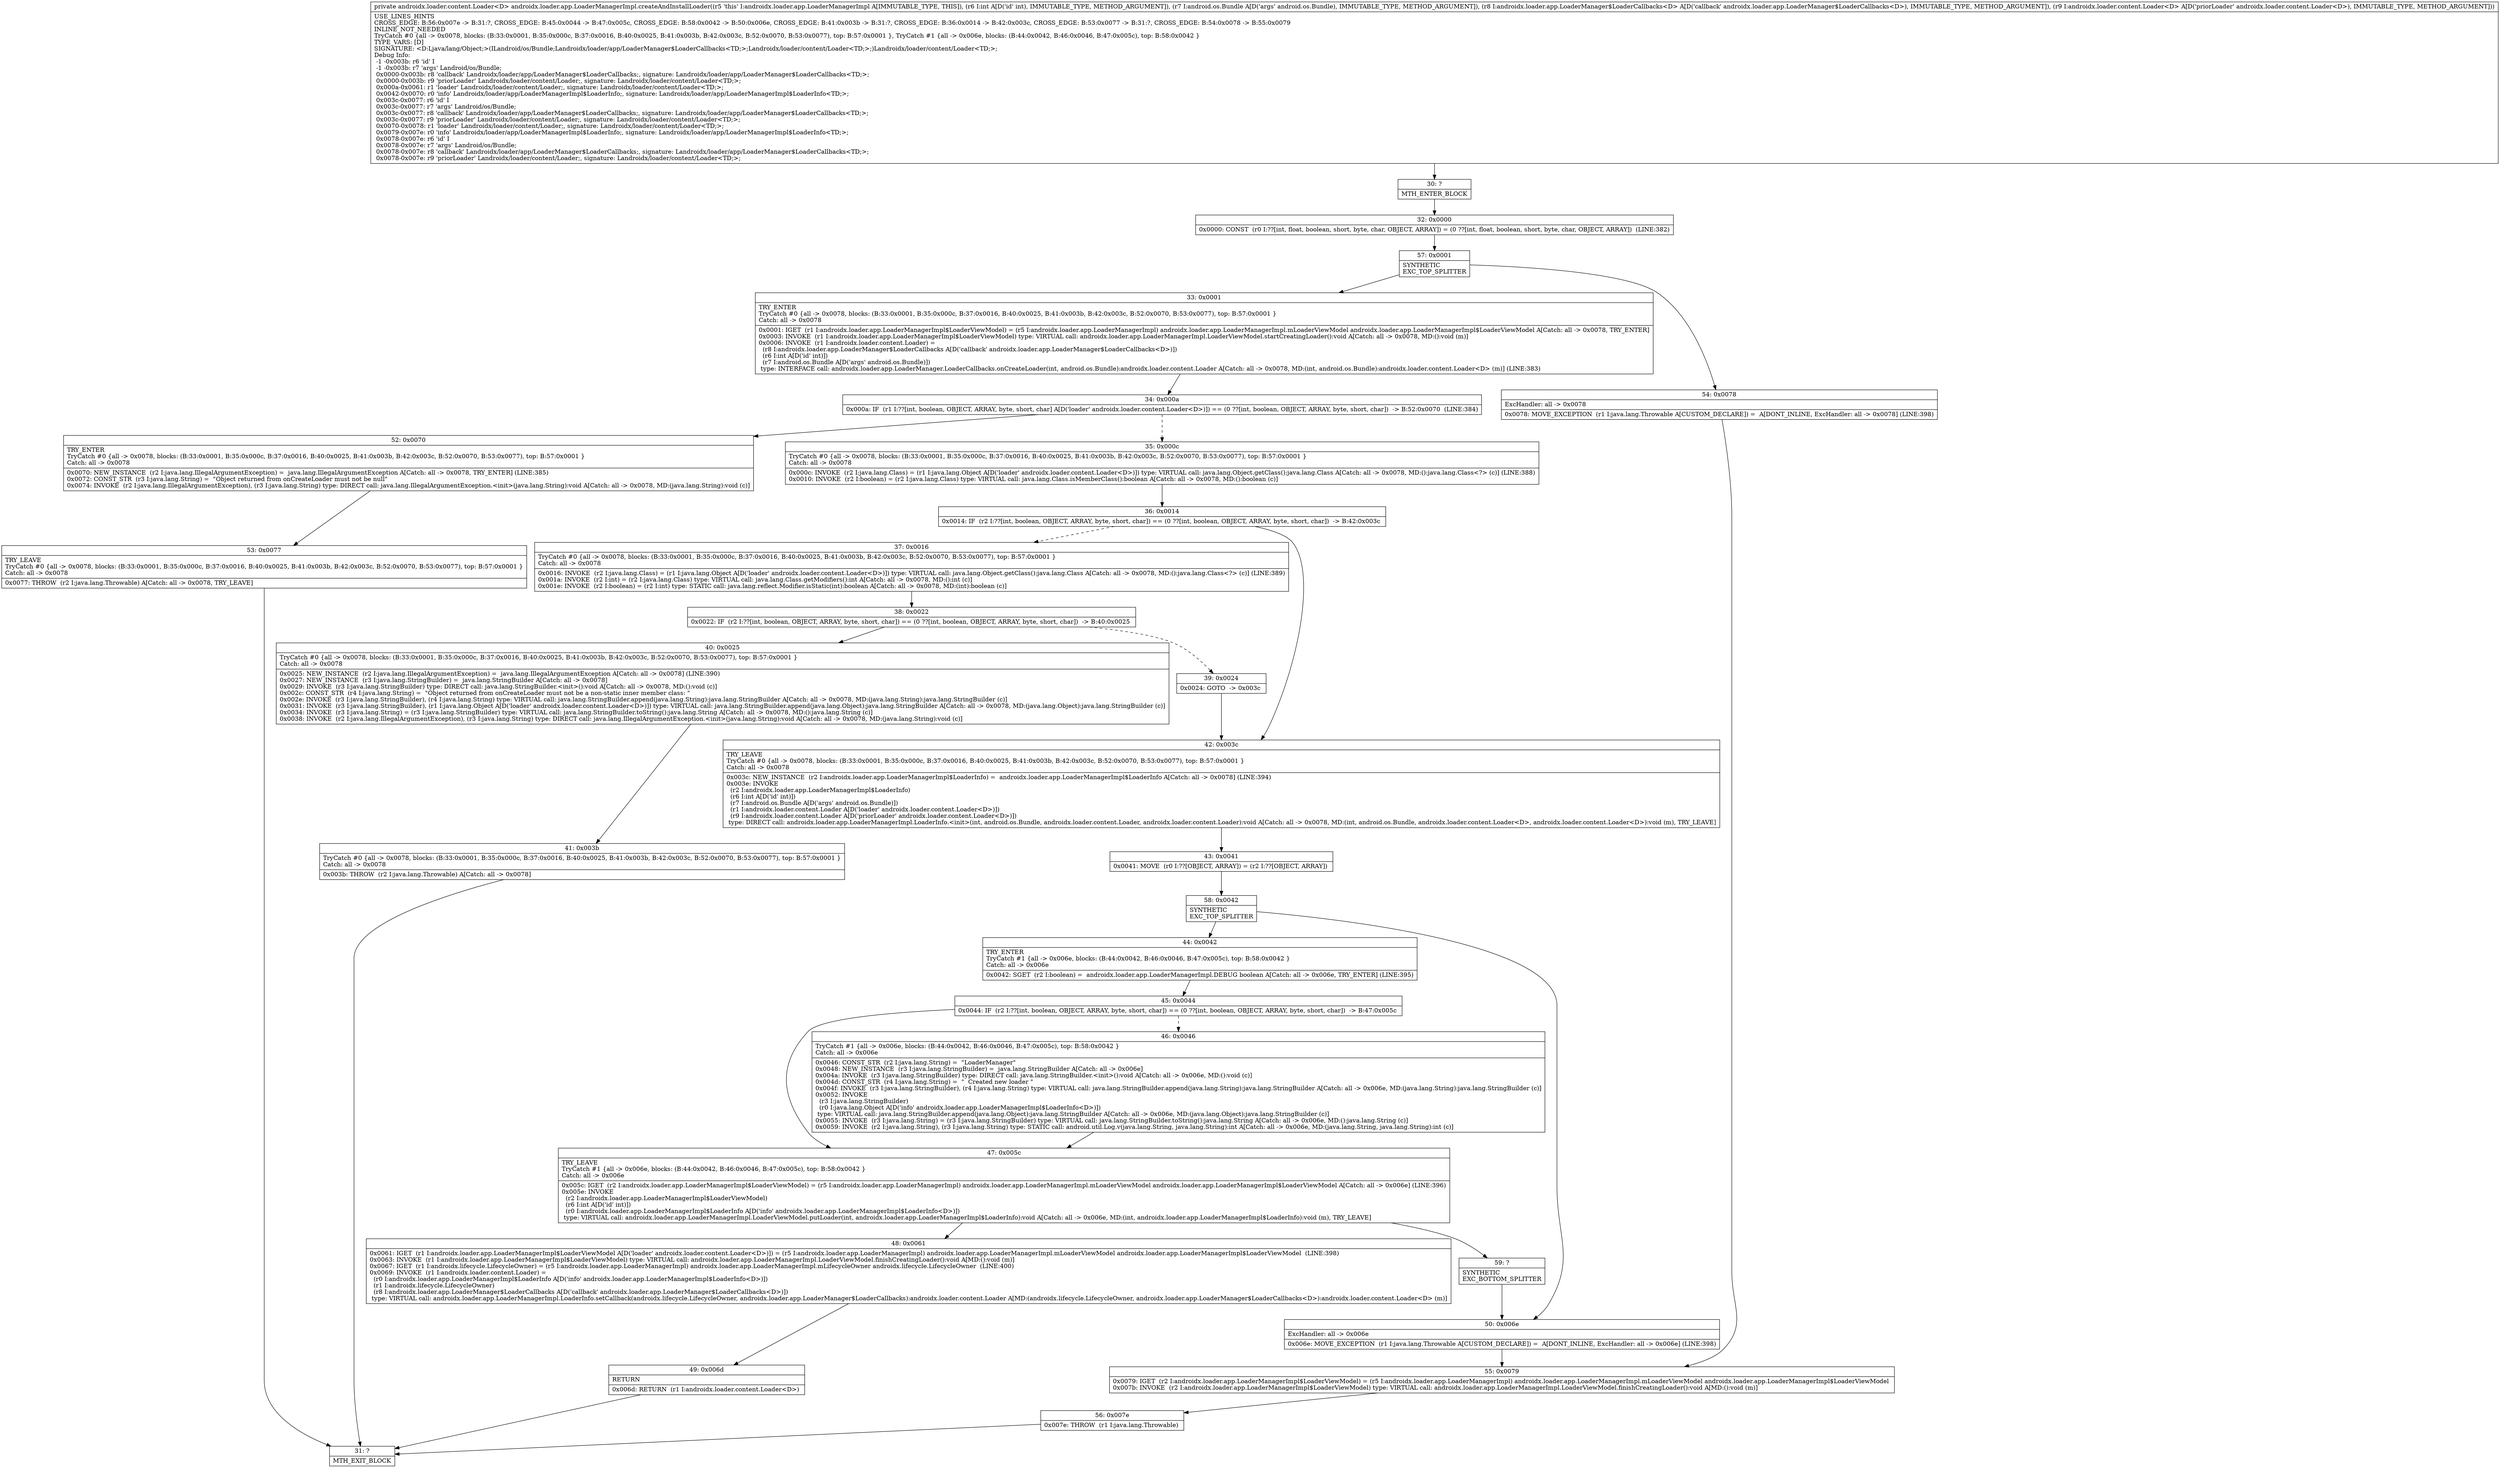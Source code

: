 digraph "CFG forandroidx.loader.app.LoaderManagerImpl.createAndInstallLoader(ILandroid\/os\/Bundle;Landroidx\/loader\/app\/LoaderManager$LoaderCallbacks;Landroidx\/loader\/content\/Loader;)Landroidx\/loader\/content\/Loader;" {
Node_30 [shape=record,label="{30\:\ ?|MTH_ENTER_BLOCK\l}"];
Node_32 [shape=record,label="{32\:\ 0x0000|0x0000: CONST  (r0 I:??[int, float, boolean, short, byte, char, OBJECT, ARRAY]) = (0 ??[int, float, boolean, short, byte, char, OBJECT, ARRAY])  (LINE:382)\l}"];
Node_57 [shape=record,label="{57\:\ 0x0001|SYNTHETIC\lEXC_TOP_SPLITTER\l}"];
Node_33 [shape=record,label="{33\:\ 0x0001|TRY_ENTER\lTryCatch #0 \{all \-\> 0x0078, blocks: (B:33:0x0001, B:35:0x000c, B:37:0x0016, B:40:0x0025, B:41:0x003b, B:42:0x003c, B:52:0x0070, B:53:0x0077), top: B:57:0x0001 \}\lCatch: all \-\> 0x0078\l|0x0001: IGET  (r1 I:androidx.loader.app.LoaderManagerImpl$LoaderViewModel) = (r5 I:androidx.loader.app.LoaderManagerImpl) androidx.loader.app.LoaderManagerImpl.mLoaderViewModel androidx.loader.app.LoaderManagerImpl$LoaderViewModel A[Catch: all \-\> 0x0078, TRY_ENTER]\l0x0003: INVOKE  (r1 I:androidx.loader.app.LoaderManagerImpl$LoaderViewModel) type: VIRTUAL call: androidx.loader.app.LoaderManagerImpl.LoaderViewModel.startCreatingLoader():void A[Catch: all \-\> 0x0078, MD:():void (m)]\l0x0006: INVOKE  (r1 I:androidx.loader.content.Loader) = \l  (r8 I:androidx.loader.app.LoaderManager$LoaderCallbacks A[D('callback' androidx.loader.app.LoaderManager$LoaderCallbacks\<D\>)])\l  (r6 I:int A[D('id' int)])\l  (r7 I:android.os.Bundle A[D('args' android.os.Bundle)])\l type: INTERFACE call: androidx.loader.app.LoaderManager.LoaderCallbacks.onCreateLoader(int, android.os.Bundle):androidx.loader.content.Loader A[Catch: all \-\> 0x0078, MD:(int, android.os.Bundle):androidx.loader.content.Loader\<D\> (m)] (LINE:383)\l}"];
Node_34 [shape=record,label="{34\:\ 0x000a|0x000a: IF  (r1 I:??[int, boolean, OBJECT, ARRAY, byte, short, char] A[D('loader' androidx.loader.content.Loader\<D\>)]) == (0 ??[int, boolean, OBJECT, ARRAY, byte, short, char])  \-\> B:52:0x0070  (LINE:384)\l}"];
Node_35 [shape=record,label="{35\:\ 0x000c|TryCatch #0 \{all \-\> 0x0078, blocks: (B:33:0x0001, B:35:0x000c, B:37:0x0016, B:40:0x0025, B:41:0x003b, B:42:0x003c, B:52:0x0070, B:53:0x0077), top: B:57:0x0001 \}\lCatch: all \-\> 0x0078\l|0x000c: INVOKE  (r2 I:java.lang.Class) = (r1 I:java.lang.Object A[D('loader' androidx.loader.content.Loader\<D\>)]) type: VIRTUAL call: java.lang.Object.getClass():java.lang.Class A[Catch: all \-\> 0x0078, MD:():java.lang.Class\<?\> (c)] (LINE:388)\l0x0010: INVOKE  (r2 I:boolean) = (r2 I:java.lang.Class) type: VIRTUAL call: java.lang.Class.isMemberClass():boolean A[Catch: all \-\> 0x0078, MD:():boolean (c)]\l}"];
Node_36 [shape=record,label="{36\:\ 0x0014|0x0014: IF  (r2 I:??[int, boolean, OBJECT, ARRAY, byte, short, char]) == (0 ??[int, boolean, OBJECT, ARRAY, byte, short, char])  \-\> B:42:0x003c \l}"];
Node_37 [shape=record,label="{37\:\ 0x0016|TryCatch #0 \{all \-\> 0x0078, blocks: (B:33:0x0001, B:35:0x000c, B:37:0x0016, B:40:0x0025, B:41:0x003b, B:42:0x003c, B:52:0x0070, B:53:0x0077), top: B:57:0x0001 \}\lCatch: all \-\> 0x0078\l|0x0016: INVOKE  (r2 I:java.lang.Class) = (r1 I:java.lang.Object A[D('loader' androidx.loader.content.Loader\<D\>)]) type: VIRTUAL call: java.lang.Object.getClass():java.lang.Class A[Catch: all \-\> 0x0078, MD:():java.lang.Class\<?\> (c)] (LINE:389)\l0x001a: INVOKE  (r2 I:int) = (r2 I:java.lang.Class) type: VIRTUAL call: java.lang.Class.getModifiers():int A[Catch: all \-\> 0x0078, MD:():int (c)]\l0x001e: INVOKE  (r2 I:boolean) = (r2 I:int) type: STATIC call: java.lang.reflect.Modifier.isStatic(int):boolean A[Catch: all \-\> 0x0078, MD:(int):boolean (c)]\l}"];
Node_38 [shape=record,label="{38\:\ 0x0022|0x0022: IF  (r2 I:??[int, boolean, OBJECT, ARRAY, byte, short, char]) == (0 ??[int, boolean, OBJECT, ARRAY, byte, short, char])  \-\> B:40:0x0025 \l}"];
Node_39 [shape=record,label="{39\:\ 0x0024|0x0024: GOTO  \-\> 0x003c \l}"];
Node_40 [shape=record,label="{40\:\ 0x0025|TryCatch #0 \{all \-\> 0x0078, blocks: (B:33:0x0001, B:35:0x000c, B:37:0x0016, B:40:0x0025, B:41:0x003b, B:42:0x003c, B:52:0x0070, B:53:0x0077), top: B:57:0x0001 \}\lCatch: all \-\> 0x0078\l|0x0025: NEW_INSTANCE  (r2 I:java.lang.IllegalArgumentException) =  java.lang.IllegalArgumentException A[Catch: all \-\> 0x0078] (LINE:390)\l0x0027: NEW_INSTANCE  (r3 I:java.lang.StringBuilder) =  java.lang.StringBuilder A[Catch: all \-\> 0x0078]\l0x0029: INVOKE  (r3 I:java.lang.StringBuilder) type: DIRECT call: java.lang.StringBuilder.\<init\>():void A[Catch: all \-\> 0x0078, MD:():void (c)]\l0x002c: CONST_STR  (r4 I:java.lang.String) =  \"Object returned from onCreateLoader must not be a non\-static inner member class: \" \l0x002e: INVOKE  (r3 I:java.lang.StringBuilder), (r4 I:java.lang.String) type: VIRTUAL call: java.lang.StringBuilder.append(java.lang.String):java.lang.StringBuilder A[Catch: all \-\> 0x0078, MD:(java.lang.String):java.lang.StringBuilder (c)]\l0x0031: INVOKE  (r3 I:java.lang.StringBuilder), (r1 I:java.lang.Object A[D('loader' androidx.loader.content.Loader\<D\>)]) type: VIRTUAL call: java.lang.StringBuilder.append(java.lang.Object):java.lang.StringBuilder A[Catch: all \-\> 0x0078, MD:(java.lang.Object):java.lang.StringBuilder (c)]\l0x0034: INVOKE  (r3 I:java.lang.String) = (r3 I:java.lang.StringBuilder) type: VIRTUAL call: java.lang.StringBuilder.toString():java.lang.String A[Catch: all \-\> 0x0078, MD:():java.lang.String (c)]\l0x0038: INVOKE  (r2 I:java.lang.IllegalArgumentException), (r3 I:java.lang.String) type: DIRECT call: java.lang.IllegalArgumentException.\<init\>(java.lang.String):void A[Catch: all \-\> 0x0078, MD:(java.lang.String):void (c)]\l}"];
Node_41 [shape=record,label="{41\:\ 0x003b|TryCatch #0 \{all \-\> 0x0078, blocks: (B:33:0x0001, B:35:0x000c, B:37:0x0016, B:40:0x0025, B:41:0x003b, B:42:0x003c, B:52:0x0070, B:53:0x0077), top: B:57:0x0001 \}\lCatch: all \-\> 0x0078\l|0x003b: THROW  (r2 I:java.lang.Throwable) A[Catch: all \-\> 0x0078]\l}"];
Node_31 [shape=record,label="{31\:\ ?|MTH_EXIT_BLOCK\l}"];
Node_42 [shape=record,label="{42\:\ 0x003c|TRY_LEAVE\lTryCatch #0 \{all \-\> 0x0078, blocks: (B:33:0x0001, B:35:0x000c, B:37:0x0016, B:40:0x0025, B:41:0x003b, B:42:0x003c, B:52:0x0070, B:53:0x0077), top: B:57:0x0001 \}\lCatch: all \-\> 0x0078\l|0x003c: NEW_INSTANCE  (r2 I:androidx.loader.app.LoaderManagerImpl$LoaderInfo) =  androidx.loader.app.LoaderManagerImpl$LoaderInfo A[Catch: all \-\> 0x0078] (LINE:394)\l0x003e: INVOKE  \l  (r2 I:androidx.loader.app.LoaderManagerImpl$LoaderInfo)\l  (r6 I:int A[D('id' int)])\l  (r7 I:android.os.Bundle A[D('args' android.os.Bundle)])\l  (r1 I:androidx.loader.content.Loader A[D('loader' androidx.loader.content.Loader\<D\>)])\l  (r9 I:androidx.loader.content.Loader A[D('priorLoader' androidx.loader.content.Loader\<D\>)])\l type: DIRECT call: androidx.loader.app.LoaderManagerImpl.LoaderInfo.\<init\>(int, android.os.Bundle, androidx.loader.content.Loader, androidx.loader.content.Loader):void A[Catch: all \-\> 0x0078, MD:(int, android.os.Bundle, androidx.loader.content.Loader\<D\>, androidx.loader.content.Loader\<D\>):void (m), TRY_LEAVE]\l}"];
Node_43 [shape=record,label="{43\:\ 0x0041|0x0041: MOVE  (r0 I:??[OBJECT, ARRAY]) = (r2 I:??[OBJECT, ARRAY]) \l}"];
Node_58 [shape=record,label="{58\:\ 0x0042|SYNTHETIC\lEXC_TOP_SPLITTER\l}"];
Node_44 [shape=record,label="{44\:\ 0x0042|TRY_ENTER\lTryCatch #1 \{all \-\> 0x006e, blocks: (B:44:0x0042, B:46:0x0046, B:47:0x005c), top: B:58:0x0042 \}\lCatch: all \-\> 0x006e\l|0x0042: SGET  (r2 I:boolean) =  androidx.loader.app.LoaderManagerImpl.DEBUG boolean A[Catch: all \-\> 0x006e, TRY_ENTER] (LINE:395)\l}"];
Node_45 [shape=record,label="{45\:\ 0x0044|0x0044: IF  (r2 I:??[int, boolean, OBJECT, ARRAY, byte, short, char]) == (0 ??[int, boolean, OBJECT, ARRAY, byte, short, char])  \-\> B:47:0x005c \l}"];
Node_46 [shape=record,label="{46\:\ 0x0046|TryCatch #1 \{all \-\> 0x006e, blocks: (B:44:0x0042, B:46:0x0046, B:47:0x005c), top: B:58:0x0042 \}\lCatch: all \-\> 0x006e\l|0x0046: CONST_STR  (r2 I:java.lang.String) =  \"LoaderManager\" \l0x0048: NEW_INSTANCE  (r3 I:java.lang.StringBuilder) =  java.lang.StringBuilder A[Catch: all \-\> 0x006e]\l0x004a: INVOKE  (r3 I:java.lang.StringBuilder) type: DIRECT call: java.lang.StringBuilder.\<init\>():void A[Catch: all \-\> 0x006e, MD:():void (c)]\l0x004d: CONST_STR  (r4 I:java.lang.String) =  \"  Created new loader \" \l0x004f: INVOKE  (r3 I:java.lang.StringBuilder), (r4 I:java.lang.String) type: VIRTUAL call: java.lang.StringBuilder.append(java.lang.String):java.lang.StringBuilder A[Catch: all \-\> 0x006e, MD:(java.lang.String):java.lang.StringBuilder (c)]\l0x0052: INVOKE  \l  (r3 I:java.lang.StringBuilder)\l  (r0 I:java.lang.Object A[D('info' androidx.loader.app.LoaderManagerImpl$LoaderInfo\<D\>)])\l type: VIRTUAL call: java.lang.StringBuilder.append(java.lang.Object):java.lang.StringBuilder A[Catch: all \-\> 0x006e, MD:(java.lang.Object):java.lang.StringBuilder (c)]\l0x0055: INVOKE  (r3 I:java.lang.String) = (r3 I:java.lang.StringBuilder) type: VIRTUAL call: java.lang.StringBuilder.toString():java.lang.String A[Catch: all \-\> 0x006e, MD:():java.lang.String (c)]\l0x0059: INVOKE  (r2 I:java.lang.String), (r3 I:java.lang.String) type: STATIC call: android.util.Log.v(java.lang.String, java.lang.String):int A[Catch: all \-\> 0x006e, MD:(java.lang.String, java.lang.String):int (c)]\l}"];
Node_47 [shape=record,label="{47\:\ 0x005c|TRY_LEAVE\lTryCatch #1 \{all \-\> 0x006e, blocks: (B:44:0x0042, B:46:0x0046, B:47:0x005c), top: B:58:0x0042 \}\lCatch: all \-\> 0x006e\l|0x005c: IGET  (r2 I:androidx.loader.app.LoaderManagerImpl$LoaderViewModel) = (r5 I:androidx.loader.app.LoaderManagerImpl) androidx.loader.app.LoaderManagerImpl.mLoaderViewModel androidx.loader.app.LoaderManagerImpl$LoaderViewModel A[Catch: all \-\> 0x006e] (LINE:396)\l0x005e: INVOKE  \l  (r2 I:androidx.loader.app.LoaderManagerImpl$LoaderViewModel)\l  (r6 I:int A[D('id' int)])\l  (r0 I:androidx.loader.app.LoaderManagerImpl$LoaderInfo A[D('info' androidx.loader.app.LoaderManagerImpl$LoaderInfo\<D\>)])\l type: VIRTUAL call: androidx.loader.app.LoaderManagerImpl.LoaderViewModel.putLoader(int, androidx.loader.app.LoaderManagerImpl$LoaderInfo):void A[Catch: all \-\> 0x006e, MD:(int, androidx.loader.app.LoaderManagerImpl$LoaderInfo):void (m), TRY_LEAVE]\l}"];
Node_48 [shape=record,label="{48\:\ 0x0061|0x0061: IGET  (r1 I:androidx.loader.app.LoaderManagerImpl$LoaderViewModel A[D('loader' androidx.loader.content.Loader\<D\>)]) = (r5 I:androidx.loader.app.LoaderManagerImpl) androidx.loader.app.LoaderManagerImpl.mLoaderViewModel androidx.loader.app.LoaderManagerImpl$LoaderViewModel  (LINE:398)\l0x0063: INVOKE  (r1 I:androidx.loader.app.LoaderManagerImpl$LoaderViewModel) type: VIRTUAL call: androidx.loader.app.LoaderManagerImpl.LoaderViewModel.finishCreatingLoader():void A[MD:():void (m)]\l0x0067: IGET  (r1 I:androidx.lifecycle.LifecycleOwner) = (r5 I:androidx.loader.app.LoaderManagerImpl) androidx.loader.app.LoaderManagerImpl.mLifecycleOwner androidx.lifecycle.LifecycleOwner  (LINE:400)\l0x0069: INVOKE  (r1 I:androidx.loader.content.Loader) = \l  (r0 I:androidx.loader.app.LoaderManagerImpl$LoaderInfo A[D('info' androidx.loader.app.LoaderManagerImpl$LoaderInfo\<D\>)])\l  (r1 I:androidx.lifecycle.LifecycleOwner)\l  (r8 I:androidx.loader.app.LoaderManager$LoaderCallbacks A[D('callback' androidx.loader.app.LoaderManager$LoaderCallbacks\<D\>)])\l type: VIRTUAL call: androidx.loader.app.LoaderManagerImpl.LoaderInfo.setCallback(androidx.lifecycle.LifecycleOwner, androidx.loader.app.LoaderManager$LoaderCallbacks):androidx.loader.content.Loader A[MD:(androidx.lifecycle.LifecycleOwner, androidx.loader.app.LoaderManager$LoaderCallbacks\<D\>):androidx.loader.content.Loader\<D\> (m)]\l}"];
Node_49 [shape=record,label="{49\:\ 0x006d|RETURN\l|0x006d: RETURN  (r1 I:androidx.loader.content.Loader\<D\>) \l}"];
Node_59 [shape=record,label="{59\:\ ?|SYNTHETIC\lEXC_BOTTOM_SPLITTER\l}"];
Node_50 [shape=record,label="{50\:\ 0x006e|ExcHandler: all \-\> 0x006e\l|0x006e: MOVE_EXCEPTION  (r1 I:java.lang.Throwable A[CUSTOM_DECLARE]) =  A[DONT_INLINE, ExcHandler: all \-\> 0x006e] (LINE:398)\l}"];
Node_55 [shape=record,label="{55\:\ 0x0079|0x0079: IGET  (r2 I:androidx.loader.app.LoaderManagerImpl$LoaderViewModel) = (r5 I:androidx.loader.app.LoaderManagerImpl) androidx.loader.app.LoaderManagerImpl.mLoaderViewModel androidx.loader.app.LoaderManagerImpl$LoaderViewModel \l0x007b: INVOKE  (r2 I:androidx.loader.app.LoaderManagerImpl$LoaderViewModel) type: VIRTUAL call: androidx.loader.app.LoaderManagerImpl.LoaderViewModel.finishCreatingLoader():void A[MD:():void (m)]\l}"];
Node_56 [shape=record,label="{56\:\ 0x007e|0x007e: THROW  (r1 I:java.lang.Throwable) \l}"];
Node_52 [shape=record,label="{52\:\ 0x0070|TRY_ENTER\lTryCatch #0 \{all \-\> 0x0078, blocks: (B:33:0x0001, B:35:0x000c, B:37:0x0016, B:40:0x0025, B:41:0x003b, B:42:0x003c, B:52:0x0070, B:53:0x0077), top: B:57:0x0001 \}\lCatch: all \-\> 0x0078\l|0x0070: NEW_INSTANCE  (r2 I:java.lang.IllegalArgumentException) =  java.lang.IllegalArgumentException A[Catch: all \-\> 0x0078, TRY_ENTER] (LINE:385)\l0x0072: CONST_STR  (r3 I:java.lang.String) =  \"Object returned from onCreateLoader must not be null\" \l0x0074: INVOKE  (r2 I:java.lang.IllegalArgumentException), (r3 I:java.lang.String) type: DIRECT call: java.lang.IllegalArgumentException.\<init\>(java.lang.String):void A[Catch: all \-\> 0x0078, MD:(java.lang.String):void (c)]\l}"];
Node_53 [shape=record,label="{53\:\ 0x0077|TRY_LEAVE\lTryCatch #0 \{all \-\> 0x0078, blocks: (B:33:0x0001, B:35:0x000c, B:37:0x0016, B:40:0x0025, B:41:0x003b, B:42:0x003c, B:52:0x0070, B:53:0x0077), top: B:57:0x0001 \}\lCatch: all \-\> 0x0078\l|0x0077: THROW  (r2 I:java.lang.Throwable) A[Catch: all \-\> 0x0078, TRY_LEAVE]\l}"];
Node_54 [shape=record,label="{54\:\ 0x0078|ExcHandler: all \-\> 0x0078\l|0x0078: MOVE_EXCEPTION  (r1 I:java.lang.Throwable A[CUSTOM_DECLARE]) =  A[DONT_INLINE, ExcHandler: all \-\> 0x0078] (LINE:398)\l}"];
MethodNode[shape=record,label="{private androidx.loader.content.Loader\<D\> androidx.loader.app.LoaderManagerImpl.createAndInstallLoader((r5 'this' I:androidx.loader.app.LoaderManagerImpl A[IMMUTABLE_TYPE, THIS]), (r6 I:int A[D('id' int), IMMUTABLE_TYPE, METHOD_ARGUMENT]), (r7 I:android.os.Bundle A[D('args' android.os.Bundle), IMMUTABLE_TYPE, METHOD_ARGUMENT]), (r8 I:androidx.loader.app.LoaderManager$LoaderCallbacks\<D\> A[D('callback' androidx.loader.app.LoaderManager$LoaderCallbacks\<D\>), IMMUTABLE_TYPE, METHOD_ARGUMENT]), (r9 I:androidx.loader.content.Loader\<D\> A[D('priorLoader' androidx.loader.content.Loader\<D\>), IMMUTABLE_TYPE, METHOD_ARGUMENT]))  | USE_LINES_HINTS\lCROSS_EDGE: B:56:0x007e \-\> B:31:?, CROSS_EDGE: B:45:0x0044 \-\> B:47:0x005c, CROSS_EDGE: B:58:0x0042 \-\> B:50:0x006e, CROSS_EDGE: B:41:0x003b \-\> B:31:?, CROSS_EDGE: B:36:0x0014 \-\> B:42:0x003c, CROSS_EDGE: B:53:0x0077 \-\> B:31:?, CROSS_EDGE: B:54:0x0078 \-\> B:55:0x0079\lINLINE_NOT_NEEDED\lTryCatch #0 \{all \-\> 0x0078, blocks: (B:33:0x0001, B:35:0x000c, B:37:0x0016, B:40:0x0025, B:41:0x003b, B:42:0x003c, B:52:0x0070, B:53:0x0077), top: B:57:0x0001 \}, TryCatch #1 \{all \-\> 0x006e, blocks: (B:44:0x0042, B:46:0x0046, B:47:0x005c), top: B:58:0x0042 \}\lTYPE_VARS: [D]\lSIGNATURE: \<D:Ljava\/lang\/Object;\>(ILandroid\/os\/Bundle;Landroidx\/loader\/app\/LoaderManager$LoaderCallbacks\<TD;\>;Landroidx\/loader\/content\/Loader\<TD;\>;)Landroidx\/loader\/content\/Loader\<TD;\>;\lDebug Info:\l  \-1 \-0x003b: r6 'id' I\l  \-1 \-0x003b: r7 'args' Landroid\/os\/Bundle;\l  0x0000\-0x003b: r8 'callback' Landroidx\/loader\/app\/LoaderManager$LoaderCallbacks;, signature: Landroidx\/loader\/app\/LoaderManager$LoaderCallbacks\<TD;\>;\l  0x0000\-0x003b: r9 'priorLoader' Landroidx\/loader\/content\/Loader;, signature: Landroidx\/loader\/content\/Loader\<TD;\>;\l  0x000a\-0x0061: r1 'loader' Landroidx\/loader\/content\/Loader;, signature: Landroidx\/loader\/content\/Loader\<TD;\>;\l  0x0042\-0x0070: r0 'info' Landroidx\/loader\/app\/LoaderManagerImpl$LoaderInfo;, signature: Landroidx\/loader\/app\/LoaderManagerImpl$LoaderInfo\<TD;\>;\l  0x003c\-0x0077: r6 'id' I\l  0x003c\-0x0077: r7 'args' Landroid\/os\/Bundle;\l  0x003c\-0x0077: r8 'callback' Landroidx\/loader\/app\/LoaderManager$LoaderCallbacks;, signature: Landroidx\/loader\/app\/LoaderManager$LoaderCallbacks\<TD;\>;\l  0x003c\-0x0077: r9 'priorLoader' Landroidx\/loader\/content\/Loader;, signature: Landroidx\/loader\/content\/Loader\<TD;\>;\l  0x0070\-0x0078: r1 'loader' Landroidx\/loader\/content\/Loader;, signature: Landroidx\/loader\/content\/Loader\<TD;\>;\l  0x0079\-0x007e: r0 'info' Landroidx\/loader\/app\/LoaderManagerImpl$LoaderInfo;, signature: Landroidx\/loader\/app\/LoaderManagerImpl$LoaderInfo\<TD;\>;\l  0x0078\-0x007e: r6 'id' I\l  0x0078\-0x007e: r7 'args' Landroid\/os\/Bundle;\l  0x0078\-0x007e: r8 'callback' Landroidx\/loader\/app\/LoaderManager$LoaderCallbacks;, signature: Landroidx\/loader\/app\/LoaderManager$LoaderCallbacks\<TD;\>;\l  0x0078\-0x007e: r9 'priorLoader' Landroidx\/loader\/content\/Loader;, signature: Landroidx\/loader\/content\/Loader\<TD;\>;\l}"];
MethodNode -> Node_30;Node_30 -> Node_32;
Node_32 -> Node_57;
Node_57 -> Node_33;
Node_57 -> Node_54;
Node_33 -> Node_34;
Node_34 -> Node_35[style=dashed];
Node_34 -> Node_52;
Node_35 -> Node_36;
Node_36 -> Node_37[style=dashed];
Node_36 -> Node_42;
Node_37 -> Node_38;
Node_38 -> Node_39[style=dashed];
Node_38 -> Node_40;
Node_39 -> Node_42;
Node_40 -> Node_41;
Node_41 -> Node_31;
Node_42 -> Node_43;
Node_43 -> Node_58;
Node_58 -> Node_44;
Node_58 -> Node_50;
Node_44 -> Node_45;
Node_45 -> Node_46[style=dashed];
Node_45 -> Node_47;
Node_46 -> Node_47;
Node_47 -> Node_48;
Node_47 -> Node_59;
Node_48 -> Node_49;
Node_49 -> Node_31;
Node_59 -> Node_50;
Node_50 -> Node_55;
Node_55 -> Node_56;
Node_56 -> Node_31;
Node_52 -> Node_53;
Node_53 -> Node_31;
Node_54 -> Node_55;
}

